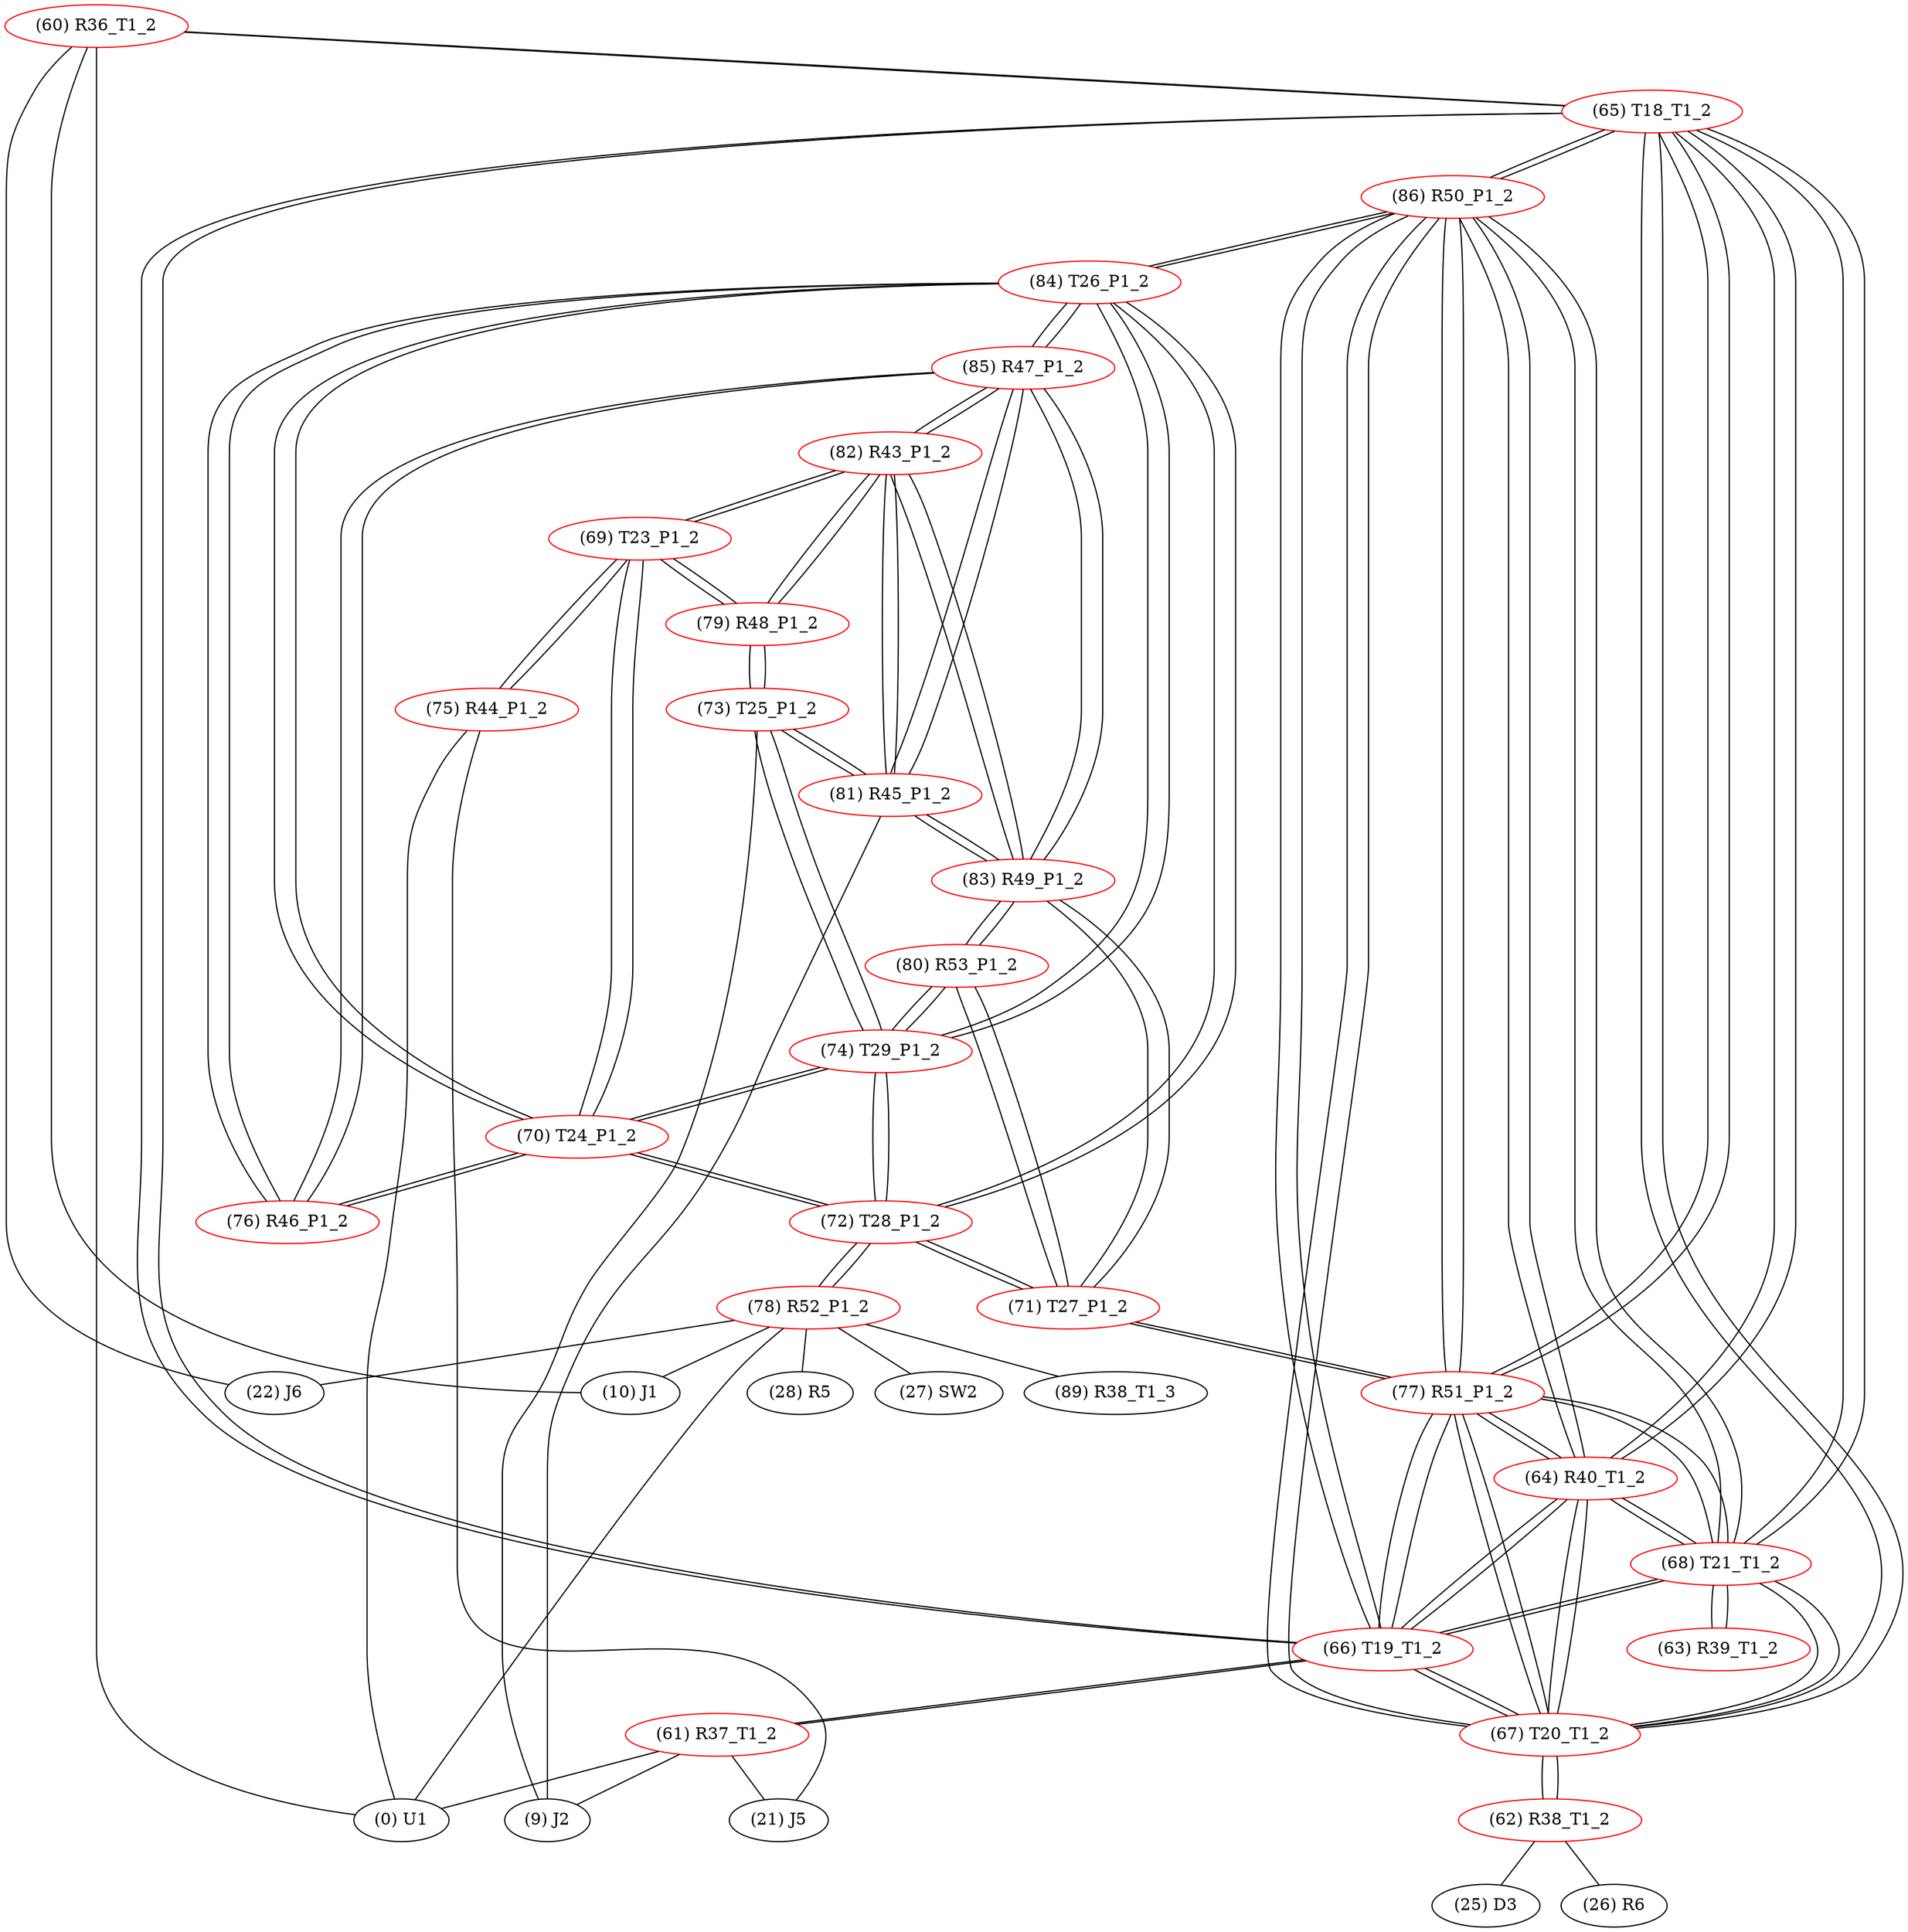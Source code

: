 graph {
	60 [label="(60) R36_T1_2" color=red]
	22 [label="(22) J6"]
	0 [label="(0) U1"]
	10 [label="(10) J1"]
	65 [label="(65) T18_T1_2"]
	61 [label="(61) R37_T1_2" color=red]
	0 [label="(0) U1"]
	9 [label="(9) J2"]
	21 [label="(21) J5"]
	66 [label="(66) T19_T1_2"]
	62 [label="(62) R38_T1_2" color=red]
	25 [label="(25) D3"]
	26 [label="(26) R6"]
	67 [label="(67) T20_T1_2"]
	63 [label="(63) R39_T1_2" color=red]
	68 [label="(68) T21_T1_2"]
	64 [label="(64) R40_T1_2" color=red]
	77 [label="(77) R51_P1_2"]
	86 [label="(86) R50_P1_2"]
	65 [label="(65) T18_T1_2"]
	68 [label="(68) T21_T1_2"]
	67 [label="(67) T20_T1_2"]
	66 [label="(66) T19_T1_2"]
	65 [label="(65) T18_T1_2" color=red]
	67 [label="(67) T20_T1_2"]
	66 [label="(66) T19_T1_2"]
	68 [label="(68) T21_T1_2"]
	60 [label="(60) R36_T1_2"]
	77 [label="(77) R51_P1_2"]
	86 [label="(86) R50_P1_2"]
	64 [label="(64) R40_T1_2"]
	66 [label="(66) T19_T1_2" color=red]
	67 [label="(67) T20_T1_2"]
	65 [label="(65) T18_T1_2"]
	68 [label="(68) T21_T1_2"]
	61 [label="(61) R37_T1_2"]
	77 [label="(77) R51_P1_2"]
	86 [label="(86) R50_P1_2"]
	64 [label="(64) R40_T1_2"]
	67 [label="(67) T20_T1_2" color=red]
	66 [label="(66) T19_T1_2"]
	65 [label="(65) T18_T1_2"]
	68 [label="(68) T21_T1_2"]
	62 [label="(62) R38_T1_2"]
	77 [label="(77) R51_P1_2"]
	86 [label="(86) R50_P1_2"]
	64 [label="(64) R40_T1_2"]
	68 [label="(68) T21_T1_2" color=red]
	67 [label="(67) T20_T1_2"]
	66 [label="(66) T19_T1_2"]
	65 [label="(65) T18_T1_2"]
	63 [label="(63) R39_T1_2"]
	77 [label="(77) R51_P1_2"]
	86 [label="(86) R50_P1_2"]
	64 [label="(64) R40_T1_2"]
	69 [label="(69) T23_P1_2" color=red]
	79 [label="(79) R48_P1_2"]
	82 [label="(82) R43_P1_2"]
	70 [label="(70) T24_P1_2"]
	75 [label="(75) R44_P1_2"]
	70 [label="(70) T24_P1_2" color=red]
	84 [label="(84) T26_P1_2"]
	74 [label="(74) T29_P1_2"]
	72 [label="(72) T28_P1_2"]
	76 [label="(76) R46_P1_2"]
	69 [label="(69) T23_P1_2"]
	71 [label="(71) T27_P1_2" color=red]
	77 [label="(77) R51_P1_2"]
	72 [label="(72) T28_P1_2"]
	80 [label="(80) R53_P1_2"]
	83 [label="(83) R49_P1_2"]
	72 [label="(72) T28_P1_2" color=red]
	84 [label="(84) T26_P1_2"]
	70 [label="(70) T24_P1_2"]
	74 [label="(74) T29_P1_2"]
	78 [label="(78) R52_P1_2"]
	71 [label="(71) T27_P1_2"]
	73 [label="(73) T25_P1_2" color=red]
	74 [label="(74) T29_P1_2"]
	79 [label="(79) R48_P1_2"]
	81 [label="(81) R45_P1_2"]
	9 [label="(9) J2"]
	74 [label="(74) T29_P1_2" color=red]
	84 [label="(84) T26_P1_2"]
	70 [label="(70) T24_P1_2"]
	72 [label="(72) T28_P1_2"]
	73 [label="(73) T25_P1_2"]
	80 [label="(80) R53_P1_2"]
	75 [label="(75) R44_P1_2" color=red]
	21 [label="(21) J5"]
	0 [label="(0) U1"]
	69 [label="(69) T23_P1_2"]
	76 [label="(76) R46_P1_2" color=red]
	84 [label="(84) T26_P1_2"]
	85 [label="(85) R47_P1_2"]
	70 [label="(70) T24_P1_2"]
	77 [label="(77) R51_P1_2" color=red]
	71 [label="(71) T27_P1_2"]
	86 [label="(86) R50_P1_2"]
	65 [label="(65) T18_T1_2"]
	68 [label="(68) T21_T1_2"]
	67 [label="(67) T20_T1_2"]
	66 [label="(66) T19_T1_2"]
	64 [label="(64) R40_T1_2"]
	78 [label="(78) R52_P1_2" color=red]
	10 [label="(10) J1"]
	28 [label="(28) R5"]
	0 [label="(0) U1"]
	22 [label="(22) J6"]
	27 [label="(27) SW2"]
	89 [label="(89) R38_T1_3"]
	72 [label="(72) T28_P1_2"]
	79 [label="(79) R48_P1_2" color=red]
	73 [label="(73) T25_P1_2"]
	69 [label="(69) T23_P1_2"]
	82 [label="(82) R43_P1_2"]
	80 [label="(80) R53_P1_2" color=red]
	74 [label="(74) T29_P1_2"]
	71 [label="(71) T27_P1_2"]
	83 [label="(83) R49_P1_2"]
	81 [label="(81) R45_P1_2" color=red]
	85 [label="(85) R47_P1_2"]
	82 [label="(82) R43_P1_2"]
	83 [label="(83) R49_P1_2"]
	73 [label="(73) T25_P1_2"]
	9 [label="(9) J2"]
	82 [label="(82) R43_P1_2" color=red]
	79 [label="(79) R48_P1_2"]
	69 [label="(69) T23_P1_2"]
	85 [label="(85) R47_P1_2"]
	81 [label="(81) R45_P1_2"]
	83 [label="(83) R49_P1_2"]
	83 [label="(83) R49_P1_2" color=red]
	85 [label="(85) R47_P1_2"]
	81 [label="(81) R45_P1_2"]
	82 [label="(82) R43_P1_2"]
	71 [label="(71) T27_P1_2"]
	80 [label="(80) R53_P1_2"]
	84 [label="(84) T26_P1_2" color=red]
	86 [label="(86) R50_P1_2"]
	70 [label="(70) T24_P1_2"]
	74 [label="(74) T29_P1_2"]
	72 [label="(72) T28_P1_2"]
	76 [label="(76) R46_P1_2"]
	85 [label="(85) R47_P1_2"]
	85 [label="(85) R47_P1_2" color=red]
	81 [label="(81) R45_P1_2"]
	82 [label="(82) R43_P1_2"]
	83 [label="(83) R49_P1_2"]
	84 [label="(84) T26_P1_2"]
	76 [label="(76) R46_P1_2"]
	86 [label="(86) R50_P1_2" color=red]
	84 [label="(84) T26_P1_2"]
	77 [label="(77) R51_P1_2"]
	65 [label="(65) T18_T1_2"]
	68 [label="(68) T21_T1_2"]
	67 [label="(67) T20_T1_2"]
	66 [label="(66) T19_T1_2"]
	64 [label="(64) R40_T1_2"]
	60 -- 22
	60 -- 0
	60 -- 10
	60 -- 65
	61 -- 0
	61 -- 9
	61 -- 21
	61 -- 66
	62 -- 25
	62 -- 26
	62 -- 67
	63 -- 68
	64 -- 77
	64 -- 86
	64 -- 65
	64 -- 68
	64 -- 67
	64 -- 66
	65 -- 67
	65 -- 66
	65 -- 68
	65 -- 60
	65 -- 77
	65 -- 86
	65 -- 64
	66 -- 67
	66 -- 65
	66 -- 68
	66 -- 61
	66 -- 77
	66 -- 86
	66 -- 64
	67 -- 66
	67 -- 65
	67 -- 68
	67 -- 62
	67 -- 77
	67 -- 86
	67 -- 64
	68 -- 67
	68 -- 66
	68 -- 65
	68 -- 63
	68 -- 77
	68 -- 86
	68 -- 64
	69 -- 79
	69 -- 82
	69 -- 70
	69 -- 75
	70 -- 84
	70 -- 74
	70 -- 72
	70 -- 76
	70 -- 69
	71 -- 77
	71 -- 72
	71 -- 80
	71 -- 83
	72 -- 84
	72 -- 70
	72 -- 74
	72 -- 78
	72 -- 71
	73 -- 74
	73 -- 79
	73 -- 81
	73 -- 9
	74 -- 84
	74 -- 70
	74 -- 72
	74 -- 73
	74 -- 80
	75 -- 21
	75 -- 0
	75 -- 69
	76 -- 84
	76 -- 85
	76 -- 70
	77 -- 71
	77 -- 86
	77 -- 65
	77 -- 68
	77 -- 67
	77 -- 66
	77 -- 64
	78 -- 10
	78 -- 28
	78 -- 0
	78 -- 22
	78 -- 27
	78 -- 89
	78 -- 72
	79 -- 73
	79 -- 69
	79 -- 82
	80 -- 74
	80 -- 71
	80 -- 83
	81 -- 85
	81 -- 82
	81 -- 83
	81 -- 73
	81 -- 9
	82 -- 79
	82 -- 69
	82 -- 85
	82 -- 81
	82 -- 83
	83 -- 85
	83 -- 81
	83 -- 82
	83 -- 71
	83 -- 80
	84 -- 86
	84 -- 70
	84 -- 74
	84 -- 72
	84 -- 76
	84 -- 85
	85 -- 81
	85 -- 82
	85 -- 83
	85 -- 84
	85 -- 76
	86 -- 84
	86 -- 77
	86 -- 65
	86 -- 68
	86 -- 67
	86 -- 66
	86 -- 64
}